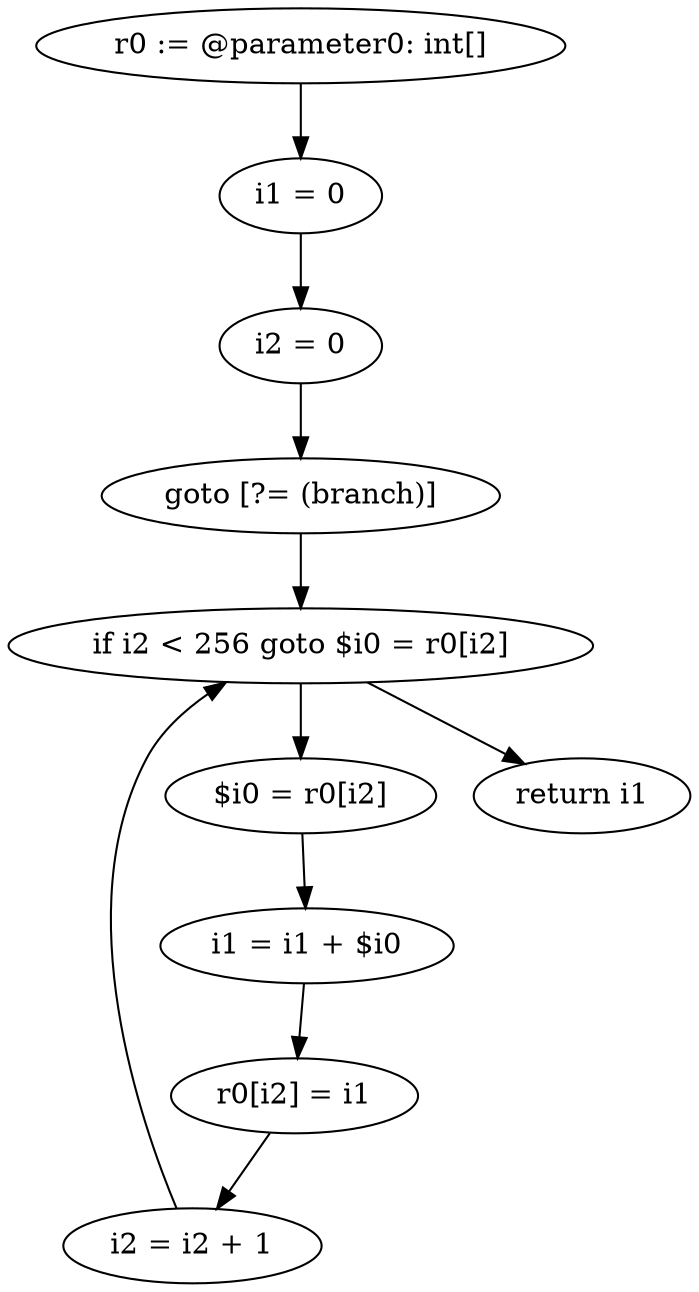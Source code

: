 digraph "unitGraph" {
    "r0 := @parameter0: int[]"
    "i1 = 0"
    "i2 = 0"
    "goto [?= (branch)]"
    "$i0 = r0[i2]"
    "i1 = i1 + $i0"
    "r0[i2] = i1"
    "i2 = i2 + 1"
    "if i2 < 256 goto $i0 = r0[i2]"
    "return i1"
    "r0 := @parameter0: int[]"->"i1 = 0";
    "i1 = 0"->"i2 = 0";
    "i2 = 0"->"goto [?= (branch)]";
    "goto [?= (branch)]"->"if i2 < 256 goto $i0 = r0[i2]";
    "$i0 = r0[i2]"->"i1 = i1 + $i0";
    "i1 = i1 + $i0"->"r0[i2] = i1";
    "r0[i2] = i1"->"i2 = i2 + 1";
    "i2 = i2 + 1"->"if i2 < 256 goto $i0 = r0[i2]";
    "if i2 < 256 goto $i0 = r0[i2]"->"return i1";
    "if i2 < 256 goto $i0 = r0[i2]"->"$i0 = r0[i2]";
}

